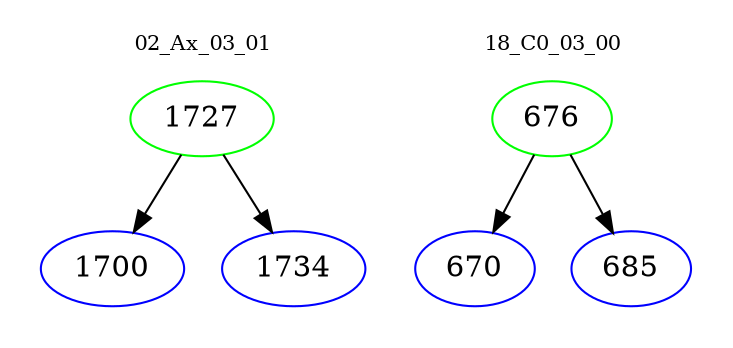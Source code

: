 digraph{
subgraph cluster_0 {
color = white
label = "02_Ax_03_01";
fontsize=10;
T0_1727 [label="1727", color="green"]
T0_1727 -> T0_1700 [color="black"]
T0_1700 [label="1700", color="blue"]
T0_1727 -> T0_1734 [color="black"]
T0_1734 [label="1734", color="blue"]
}
subgraph cluster_1 {
color = white
label = "18_C0_03_00";
fontsize=10;
T1_676 [label="676", color="green"]
T1_676 -> T1_670 [color="black"]
T1_670 [label="670", color="blue"]
T1_676 -> T1_685 [color="black"]
T1_685 [label="685", color="blue"]
}
}
